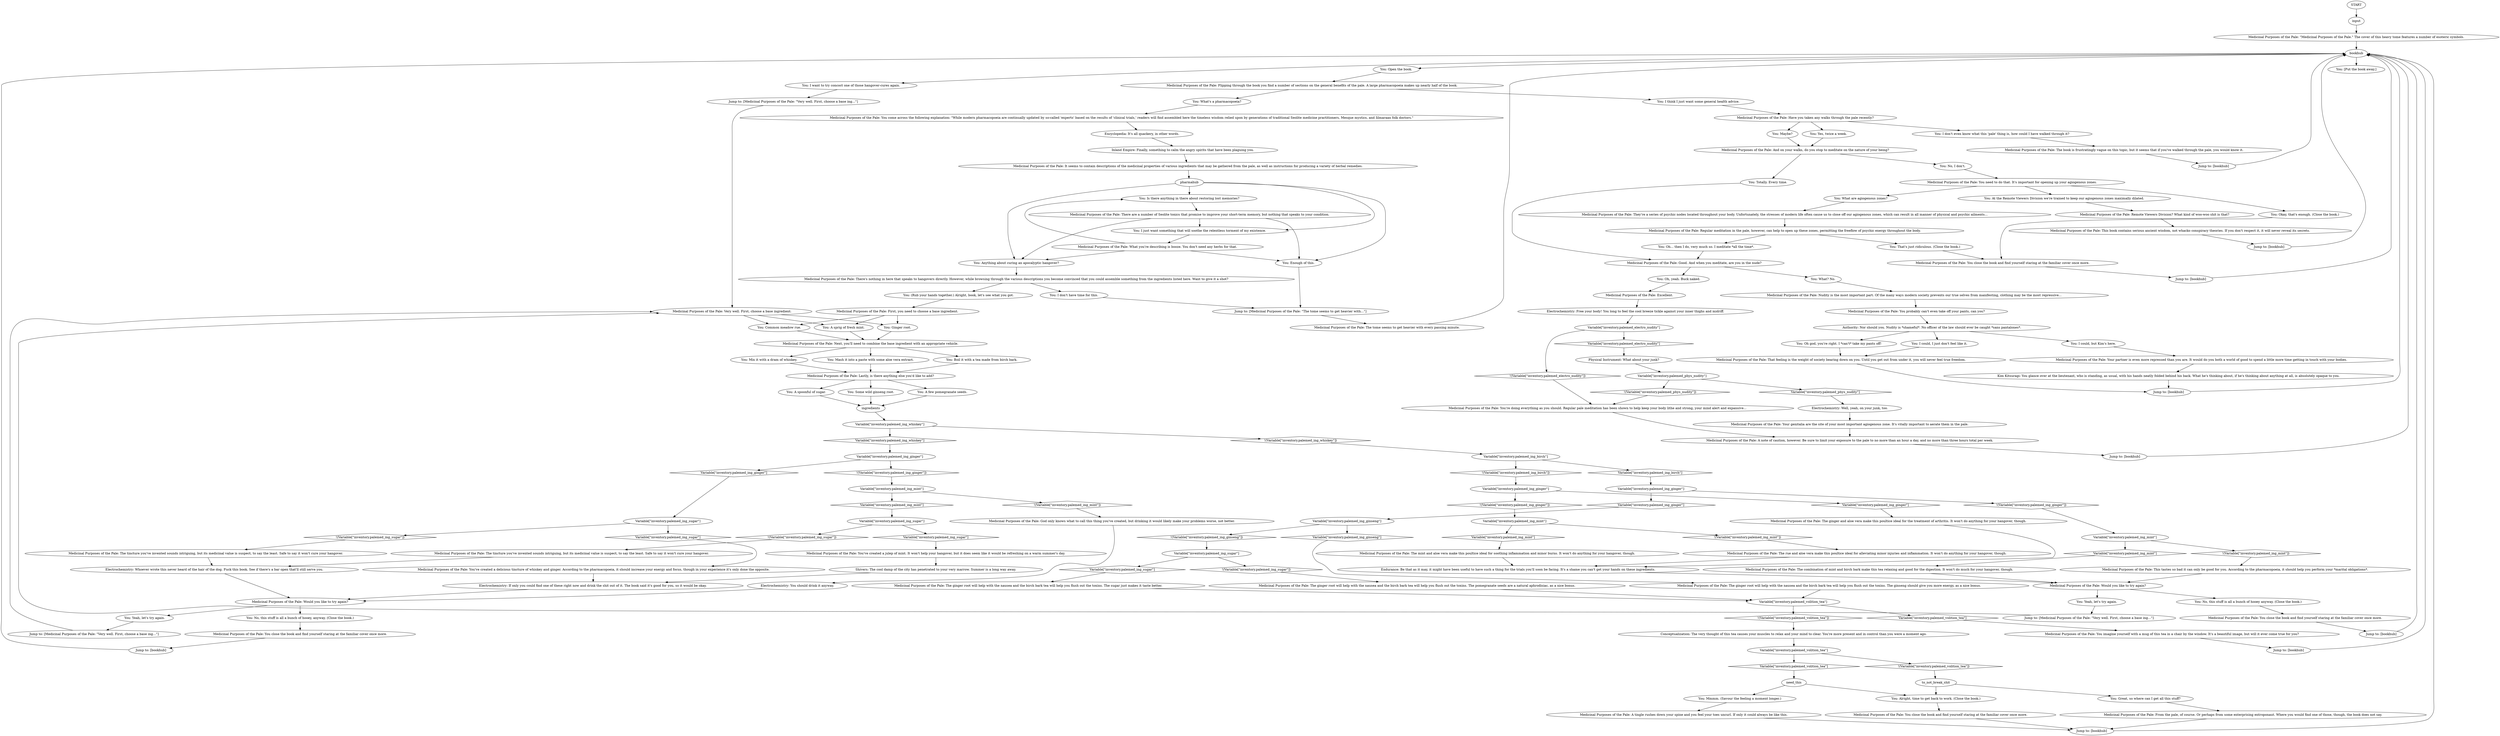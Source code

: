 # INVENTORY / PALE MEDICINE
# Medicinal Purposes of the Pale.
# ==================================================
digraph G {
	  0 [label="START"];
	  1 [label="input"];
	  2 [label="Jump to: [bookhub]"];
	  3 [label="Medicinal Purposes of the Pale: It seems to contain descriptions of the medicinal properties of various ingredients that may be gathered from the pale, as well as instructions for producing a variety of herbal remedies."];
	  4 [label="You: I don't even know what this 'pale' thing is, how could I have walked through it?"];
	  5 [label="Medicinal Purposes of the Pale: And on your walks, do you stop to meditate on the nature of your being?"];
	  6 [label="Jump to: [bookhub]"];
	  7 [label="Medicinal Purposes of the Pale: The rue and aloe vera make this poultice ideal for alleviating minor injuries and inflammation. It won't do anything for your hangover, though."];
	  8 [label="Variable[\"inventory.palemed_ing_mint\"]"];
	  9 [label="Variable[\"inventory.palemed_ing_mint\"]", shape=diamond];
	  10 [label="!(Variable[\"inventory.palemed_ing_mint\"])", shape=diamond];
	  11 [label="Variable[\"inventory.palemed_ing_ginger\"]"];
	  12 [label="Variable[\"inventory.palemed_ing_ginger\"]", shape=diamond];
	  13 [label="!(Variable[\"inventory.palemed_ing_ginger\"])", shape=diamond];
	  14 [label="Medicinal Purposes of the Pale: Would you like to try again?"];
	  15 [label="You: Great, so where can I get all this stuff?"];
	  16 [label="Medicinal Purposes of the Pale: This book contains serious ancient wisdom, not whacko conspiracy theories. If you don't respect it, it will never reveal its secrets."];
	  17 [label="Medicinal Purposes of the Pale: You close the book and find yourself staring at the familiar cover once more."];
	  18 [label="You: What? No."];
	  19 [label="Variable[\"inventory.palemed_volition_tea\"]"];
	  20 [label="Variable[\"inventory.palemed_volition_tea\"]", shape=diamond];
	  21 [label="!(Variable[\"inventory.palemed_volition_tea\"])", shape=diamond];
	  22 [label="Medicinal Purposes of the Pale: Have you taken any walks through the pale recently?"];
	  23 [label="Medicinal Purposes of the Pale: The book is frustratingly vague on this topic, but it seems that if you've walked through the pale, you would know it."];
	  24 [label="You: No, I don't."];
	  25 [label="You: I could, I just don't feel like it."];
	  26 [label="Medicinal Purposes of the Pale: That feeling is the weight of society bearing down on you. Until you get out from under it, you will never feel true freedom."];
	  27 [label="Jump to: [bookhub]"];
	  28 [label="You: Mix it with a dram of whiskey."];
	  29 [label="Medicinal Purposes of the Pale: The ginger root will help with the nausea and the birch bark tea will help you flush out the toxins. The ginseng should give you more energy, as a nice bonus."];
	  30 [label="Medicinal Purposes of the Pale: Would you like to try again?"];
	  31 [label="You: Yeah, let's try again."];
	  32 [label="Jump to: [bookhub]"];
	  33 [label="Jump to: [bookhub]"];
	  34 [label="You: I want to try concoct one of those hangover-cures again."];
	  36 [label="You: What's a pharmacopoeia?"];
	  37 [label="Medicinal Purposes of the Pale: Your partner is even more repressed than you are. It would do you both a world of good to spend a little more time getting in touch with your bodies."];
	  38 [label="You: (Rub your hands together.) Alright, book, let's see what you got."];
	  39 [label="Variable[\"inventory.palemed_ing_mint\"]"];
	  40 [label="Variable[\"inventory.palemed_ing_mint\"]", shape=diamond];
	  41 [label="!(Variable[\"inventory.palemed_ing_mint\"])", shape=diamond];
	  42 [label="You: No, this stuff is all a bunch of hooey, anyway. (Close the book.)"];
	  43 [label="You: Alright, time to get back to work. (Close the book.)"];
	  44 [label="Electrochemistry: Well, yeah, on your junk, too."];
	  45 [label="Medicinal Purposes of the Pale: You come across the following explanation: \"While modern pharmacopoeia are continually updated by so-called 'experts' based on the results of 'clinical trials,' readers will find assembled here the timeless wisdom relied upon by generations of traditional Seolite medicine practitioners, Mesque mystics, and Iilmaraan folk doctors.\""];
	  46 [label="Medicinal Purposes of the Pale: You're doing everything as you should. Regular pale meditation has been shown to help keep your body lithe and strong, your mind alert and expansive..."];
	  47 [label="Medicinal Purposes of the Pale: There's nothing in here that speaks to hangovers directly. However, while browsing through the various descriptions you become convinced that you could assemble something from the ingredients listed here. Want to give it a shot?"];
	  48 [label="Variable[\"inventory.palemed_ing_sugar\"]"];
	  49 [label="Variable[\"inventory.palemed_ing_sugar\"]", shape=diamond];
	  50 [label="!(Variable[\"inventory.palemed_ing_sugar\"])", shape=diamond];
	  51 [label="Variable[\"inventory.palemed_ing_sugar\"]"];
	  52 [label="Variable[\"inventory.palemed_ing_sugar\"]", shape=diamond];
	  53 [label="!(Variable[\"inventory.palemed_ing_sugar\"])", shape=diamond];
	  54 [label="Medicinal Purposes of the Pale: A note of caution, however. Be sure to limit your exposure to the pale to no more than an hour a day, and no more than three hours total per week."];
	  55 [label="Authority: Nor should you. Nudity is *shameful*. No officer of the law should ever be caught *sans pantalones*."];
	  56 [label="bookhub"];
	  57 [label="You: I could, but Kim's here."];
	  58 [label="Jump to: [bookhub]"];
	  59 [label="Jump to: [Medicinal Purposes of the Pale: \"The tome seems to get heavier with...\"]"];
	  60 [label="You: I don't have time for this."];
	  61 [label="Medicinal Purposes of the Pale: Next, you'll need to combine the base ingredient with an appropriate vehicle."];
	  62 [label="Medicinal Purposes of the Pale: The ginger root will help with the nausea and the birch bark tea will help you flush out the toxins. The pomegranate seeds are a natural aphrodisiac, as a nice bonus."];
	  63 [label="Medicinal Purposes of the Pale: The ginger and aloe vera make this poultice ideal for the treatment of arthritis. It won't do anything for your hangover, though."];
	  64 [label="Variable[\"inventory.palemed_ing_birch\"]"];
	  65 [label="Variable[\"inventory.palemed_ing_birch\"]", shape=diamond];
	  66 [label="!(Variable[\"inventory.palemed_ing_birch\"])", shape=diamond];
	  67 [label="Electrochemistry: If only you could find one of these right now and drink the shit out of it. The book said it's good for you, so it would be okay."];
	  68 [label="You: Yeah, let's try again."];
	  69 [label="Medicinal Purposes of the Pale: Very well. First, choose a base ingredient."];
	  70 [label="Medicinal Purposes of the Pale: From the pale, of course. Or perhaps from some enterprising entroponaut. Where you would find one of those, though, the book does not say."];
	  71 [label="You: Anything about curing an apocalyptic hangover?"];
	  72 [label="Medicinal Purposes of the Pale: They're a series of psychic nodes located throughout your body. Unfortunately, the stresses of modern life often cause us to close off our agiogenous zones, which can result in all manner of physical and psychic ailments..."];
	  73 [label="Medicinal Purposes of the Pale: There are a number of Seolite tonics that promise to improve your short-term memory, but nothing that speaks to your condition."];
	  74 [label="Medicinal Purposes of the Pale: This tastes so bad it can only be good for you. According to the pharmacopoeia, it should help you perform your *marital obligations*."];
	  75 [label="Variable[\"inventory.palemed_ing_mint\"]"];
	  76 [label="Variable[\"inventory.palemed_ing_mint\"]", shape=diamond];
	  77 [label="!(Variable[\"inventory.palemed_ing_mint\"])", shape=diamond];
	  78 [label="Endurance: Be that as it may, it might have been useful to have such a thing for the trials you'll soon be facing. It's a shame you can't get your hands on these ingredients."];
	  79 [label="Variable[\"inventory.palemed_volition_tea\"]"];
	  80 [label="Variable[\"inventory.palemed_volition_tea\"]", shape=diamond];
	  81 [label="!(Variable[\"inventory.palemed_volition_tea\"])", shape=diamond];
	  82 [label="Medicinal Purposes of the Pale: You imagine yourself with a mug of this tea in a chair by the window. It's a beautiful image, but will it ever come true for you?"];
	  83 [label="Jump to: [bookhub]"];
	  84 [label="Medicinal Purposes of the Pale: Remote Viewers Division? What kind of woo-woo shit is that?"];
	  85 [label="to_not_break_shit"];
	  86 [label="You: A sprig of fresh mint."];
	  87 [label="You: A few pomegranate seeds."];
	  88 [label="Electrochemistry: You should drink it anyway."];
	  89 [label="You: Mmmm. (Savour the feeling a moment longer.)"];
	  90 [label="Electrochemistry: Free your body! You long to feel the cool breeze tickle against your inner thighs and midriff."];
	  91 [label="You: Maybe?"];
	  92 [label="You: A spoonful of sugar."];
	  93 [label="You: Some wild ginseng root."];
	  94 [label="Conceptualization: The very thought of this tea causes your muscles to relax and your mind to clear. You're more present and in control than you were a moment ago."];
	  95 [label="Medicinal Purposes of the Pale: You close the book and find yourself staring at the familiar cover once more."];
	  96 [label="You: Oh... then I do, very much so. I meditate *all the time*."];
	  97 [label="need_this"];
	  98 [label="You: [Put the book away.]"];
	  99 [label="Medicinal Purposes of the Pale: The combination of mint and birch bark make this tea relaxing and good for the digestion. It won't do much for your hangover, though."];
	  100 [label="Electrochemistry: Whoever wrote this never heard of the hair of the dog. Fuck this book. See if there's a bar open that'll still serve you."];
	  101 [label="Encyclopedia: It's all quackery, in other words."];
	  102 [label="You: Is there anything in there about restoring lost memories?"];
	  103 [label="Inland Empire: Finally, something to calm the angry spirits that have been plaguing you."];
	  104 [label="Medicinal Purposes of the Pale: What you're describing is booze. You don't need any herbs for that."];
	  105 [label="You: Yes, twice a week."];
	  106 [label="Medicinal Purposes of the Pale: The tincture you've invented sounds intriguing, but its medicinal value is suspect, to say the least. Safe to say it won't cure your hangover."];
	  107 [label="You: What are agiogenous zones?"];
	  108 [label="You: Oh, yeah. Buck naked."];
	  109 [label="pharmahub"];
	  110 [label="Variable[\"inventory.palemed_ing_ginger\"]"];
	  111 [label="Variable[\"inventory.palemed_ing_ginger\"]", shape=diamond];
	  112 [label="!(Variable[\"inventory.palemed_ing_ginger\"])", shape=diamond];
	  113 [label="Variable[\"inventory.palemed_ing_ginger\"]"];
	  114 [label="Variable[\"inventory.palemed_ing_ginger\"]", shape=diamond];
	  115 [label="!(Variable[\"inventory.palemed_ing_ginger\"])", shape=diamond];
	  116 [label="Medicinal Purposes of the Pale: You close the book and find yourself staring at the familiar cover once more."];
	  117 [label="Kim Kitsuragi: You glance over at the lieutenant, who is standing, as usual, with his hands neatly folded behind his back. What he's thinking about, if he's thinking about anything at all, is absolutely opaque to you."];
	  118 [label="Medicinal Purposes of the Pale: You probably can't even take off your pants, can you?"];
	  119 [label="You: Enough of this."];
	  120 [label="Medicinal Purposes of the Pale: Flipping through the book you find a number of sections on the general benefits of the pale. A large pharmacopoeia makes up nearly half of the book."];
	  121 [label="Medicinal Purposes of the Pale: Regular meditation in the pale, however, can help to open up these zones, permitting the freeflow of psychic energy throughout the body."];
	  122 [label="You: Ginger root."];
	  123 [label="You: Common meadow rue."];
	  124 [label="Shivers: The cool damp of the city has penetrated to your very marrow. Summer is a long way away."];
	  125 [label="You: Oh god, you're right. I *can't* take my pants off!"];
	  126 [label="Jump to: [bookhub]"];
	  127 [label="Medicinal Purposes of the Pale: You've created a julep of mint. It won't help your hangover, but it does seem like it would be refreshing on a warm summer's day."];
	  128 [label="Medicinal Purposes of the Pale: God only knows what to call this thing you've created, but drinking it would likely make your problems worse, not better."];
	  129 [label="Medicinal Purposes of the Pale: Lastly, is there anything else you'd like to add?"];
	  130 [label="Medicinal Purposes of the Pale: The mint and aloe vera make this poultice ideal for soothing inflammation and minor burns. It won't do anything for your hangover, though."];
	  131 [label="Jump to: [Medicinal Purposes of the Pale: \"Very well. First, choose a base ing...\"]"];
	  132 [label="You: At the Remote Viewers Division we're trained to keep our agiogenous zones maximally dilated."];
	  133 [label="Variable[\"inventory.palemed_phys_nudity\"]"];
	  134 [label="Variable[\"inventory.palemed_phys_nudity\"]", shape=diamond];
	  135 [label="!(Variable[\"inventory.palemed_phys_nudity\"])", shape=diamond];
	  136 [label="Medicinal Purposes of the Pale: Your genitalia are the site of your most important agiogenous zone. It's vitally important to aerate them in the pale."];
	  137 [label="Medicinal Purposes of the Pale: Excellent."];
	  138 [label="You: Okay, that's enough. (Close the book.)"];
	  139 [label="Medicinal Purposes of the Pale: First, you need to choose a base ingredient."];
	  140 [label="You: Mash it into a paste with some aloe vera extract."];
	  141 [label="Medicinal Purposes of the Pale: The ginger root will help with the nausea and the birch bark tea will help you flush out the toxins. The sugar just makes it taste better."];
	  142 [label="Variable[\"inventory.palemed_ing_sugar\"]"];
	  143 [label="Variable[\"inventory.palemed_ing_sugar\"]", shape=diamond];
	  144 [label="!(Variable[\"inventory.palemed_ing_sugar\"])", shape=diamond];
	  145 [label="Medicinal Purposes of the Pale: You've created a delicious tincture of whiskey and ginger. According to the pharmacopoeia, it should increase your energy and focus, though in your experience it's only done the opposite."];
	  146 [label="You: No, this stuff is all a bunch of hooey anyway. (Close the book.)"];
	  147 [label="Jump to: [Medicinal Purposes of the Pale: \"Very well. First, choose a base ing...\"]"];
	  148 [label="Medicinal Purposes of the Pale: \"Medicinal Purposes of the Pale.\" The cover of this heavy tome features a number of esoteric symbols."];
	  149 [label="You: I think I just want some general health advice."];
	  150 [label="Medicinal Purposes of the Pale: You need to do that. It's important for opening up your agiogenous zones."];
	  151 [label="Variable[\"inventory.palemed_ing_whiskey\"]"];
	  152 [label="Variable[\"inventory.palemed_ing_whiskey\"]", shape=diamond];
	  153 [label="!(Variable[\"inventory.palemed_ing_whiskey\"])", shape=diamond];
	  154 [label="Jump to: [bookhub]"];
	  155 [label="Medicinal Purposes of the Pale: Nudity is the most important part. Of the many ways modern society prevents our true selves from manifesting, clothing may be the most repressive..."];
	  156 [label="You: Boil it with a tea made from birch bark."];
	  157 [label="Variable[\"inventory.palemed_ing_ginseng\"]"];
	  158 [label="Variable[\"inventory.palemed_ing_ginseng\"]", shape=diamond];
	  159 [label="!(Variable[\"inventory.palemed_ing_ginseng\"])", shape=diamond];
	  160 [label="Variable[\"inventory.palemed_electro_nudity\"]"];
	  161 [label="Variable[\"inventory.palemed_electro_nudity\"]", shape=diamond];
	  162 [label="!(Variable[\"inventory.palemed_electro_nudity\"])", shape=diamond];
	  163 [label="You: That's just ridiculous. (Close the book.)"];
	  164 [label="Medicinal Purposes of the Pale: The tome seems to get heavier with every passing minute."];
	  165 [label="You: Totally. Every time."];
	  166 [label="Medicinal Purposes of the Pale: The tincture you've invented sounds intriguing, but its medicinal value is suspect, to say the least. Safe to say it won't cure your hangover."];
	  167 [label="Medicinal Purposes of the Pale: A tingle rushes down your spine and you feel your toes uncurl. If only it could always be like this."];
	  168 [label="Physical Instrument: What about your junk?"];
	  169 [label="You: Open the book."];
	  170 [label="You: I just want something that will soothe the relentless torment of my existence."];
	  171 [label="Medicinal Purposes of the Pale: Good. And when you meditate, are you in the nude?"];
	  172 [label="ingredients"];
	  173 [label="Jump to: [Medicinal Purposes of the Pale: \"Very well. First, choose a base ing...\"]"];
	  174 [label="Medicinal Purposes of the Pale: You close the book and find yourself staring at the familiar cover once more."];
	  0 -> 1
	  1 -> 148
	  2 -> 56
	  3 -> 109
	  4 -> 23
	  5 -> 24
	  5 -> 165
	  6 -> 56
	  7 -> 78
	  8 -> 9
	  8 -> 10
	  9 -> 99
	  10 -> 74
	  11 -> 12
	  11 -> 13
	  12 -> 63
	  13 -> 75
	  14 -> 146
	  14 -> 31
	  15 -> 70
	  16 -> 27
	  17 -> 32
	  18 -> 155
	  19 -> 20
	  19 -> 21
	  20 -> 97
	  21 -> 85
	  22 -> 105
	  22 -> 91
	  22 -> 4
	  23 -> 33
	  24 -> 150
	  25 -> 26
	  26 -> 126
	  27 -> 56
	  28 -> 129
	  29 -> 79
	  30 -> 42
	  30 -> 68
	  31 -> 131
	  32 -> 56
	  33 -> 56
	  34 -> 147
	  36 -> 45
	  37 -> 117
	  38 -> 139
	  39 -> 40
	  39 -> 41
	  40 -> 142
	  41 -> 128
	  42 -> 95
	  43 -> 174
	  44 -> 136
	  45 -> 101
	  46 -> 54
	  47 -> 60
	  47 -> 38
	  48 -> 49
	  48 -> 50
	  49 -> 141
	  50 -> 62
	  51 -> 52
	  51 -> 53
	  52 -> 145
	  53 -> 106
	  54 -> 58
	  55 -> 25
	  55 -> 125
	  55 -> 57
	  56 -> 169
	  56 -> 34
	  56 -> 98
	  57 -> 37
	  58 -> 56
	  59 -> 164
	  60 -> 59
	  61 -> 156
	  61 -> 28
	  61 -> 140
	  62 -> 79
	  63 -> 78
	  64 -> 65
	  64 -> 66
	  65 -> 113
	  66 -> 11
	  67 -> 30
	  68 -> 173
	  69 -> 122
	  69 -> 123
	  69 -> 86
	  70 -> 154
	  71 -> 47
	  72 -> 121
	  73 -> 170
	  73 -> 119
	  73 -> 71
	  74 -> 14
	  75 -> 76
	  75 -> 77
	  76 -> 130
	  77 -> 7
	  78 -> 14
	  79 -> 80
	  79 -> 81
	  80 -> 82
	  81 -> 94
	  82 -> 83
	  83 -> 56
	  84 -> 16
	  85 -> 43
	  85 -> 15
	  86 -> 61
	  87 -> 172
	  88 -> 30
	  89 -> 167
	  90 -> 160
	  91 -> 5
	  92 -> 172
	  93 -> 172
	  94 -> 19
	  95 -> 2
	  96 -> 171
	  97 -> 89
	  97 -> 43
	  99 -> 14
	  100 -> 30
	  101 -> 103
	  102 -> 73
	  103 -> 3
	  104 -> 119
	  104 -> 102
	  104 -> 71
	  105 -> 5
	  106 -> 100
	  107 -> 72
	  108 -> 137
	  109 -> 170
	  109 -> 119
	  109 -> 102
	  109 -> 71
	  110 -> 112
	  110 -> 111
	  111 -> 51
	  112 -> 39
	  113 -> 114
	  113 -> 115
	  114 -> 157
	  115 -> 8
	  116 -> 6
	  117 -> 126
	  118 -> 55
	  119 -> 59
	  120 -> 36
	  120 -> 149
	  121 -> 96
	  121 -> 163
	  122 -> 61
	  123 -> 61
	  124 -> 67
	  125 -> 26
	  126 -> 56
	  127 -> 124
	  128 -> 88
	  129 -> 92
	  129 -> 93
	  129 -> 87
	  130 -> 78
	  131 -> 69
	  132 -> 84
	  133 -> 134
	  133 -> 135
	  134 -> 44
	  135 -> 46
	  136 -> 54
	  137 -> 90
	  138 -> 116
	  139 -> 122
	  139 -> 123
	  139 -> 86
	  140 -> 129
	  141 -> 79
	  142 -> 144
	  142 -> 143
	  143 -> 127
	  144 -> 166
	  145 -> 67
	  146 -> 17
	  147 -> 69
	  148 -> 56
	  149 -> 22
	  150 -> 138
	  150 -> 107
	  150 -> 132
	  151 -> 152
	  151 -> 153
	  152 -> 110
	  153 -> 64
	  154 -> 56
	  155 -> 118
	  156 -> 129
	  157 -> 158
	  157 -> 159
	  158 -> 29
	  159 -> 48
	  160 -> 161
	  160 -> 162
	  161 -> 168
	  162 -> 46
	  163 -> 116
	  164 -> 56
	  165 -> 171
	  166 -> 100
	  167 -> 154
	  168 -> 133
	  169 -> 120
	  170 -> 104
	  171 -> 18
	  171 -> 108
	  172 -> 151
	  173 -> 69
	  174 -> 154
}

